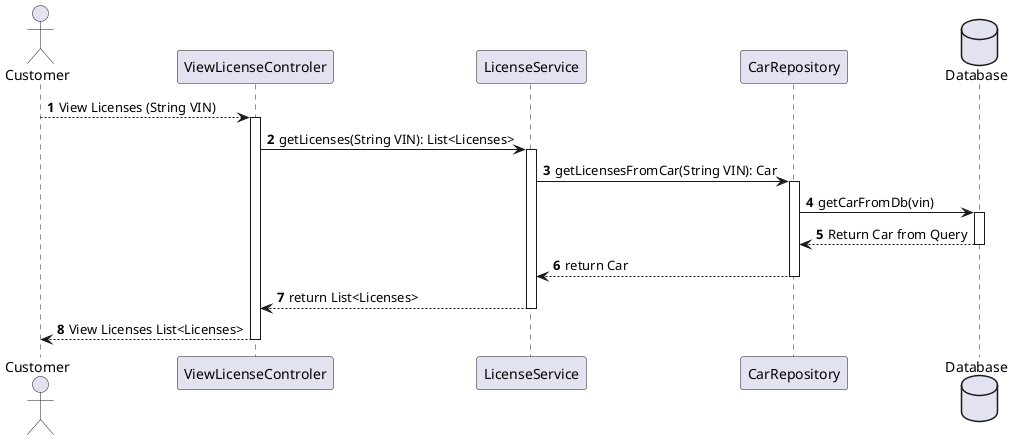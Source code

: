 @startuml
'https://plantuml.com/sequence-diagram

autonumber

Actor Customer as c
Participant ViewLicenseControler as vlc
Participant LicenseService as ls
Participant CarRepository as cr
database Database as db

c --->vlc:View Licenses (String VIN)
activate vlc
vlc -> ls:getLicenses(String VIN): List<Licenses>
activate ls
ls -> cr: getLicensesFromCar(String VIN): Car
activate cr
cr->db: getCarFromDb(vin)
activate db
db-->cr: Return Car from Query
deactivate db
cr-->ls: return Car
deactivate cr
ls-->vlc: return List<Licenses>
deactivate ls
vlc-->c: View Licenses List<Licenses>
deactivate vlc

@enduml